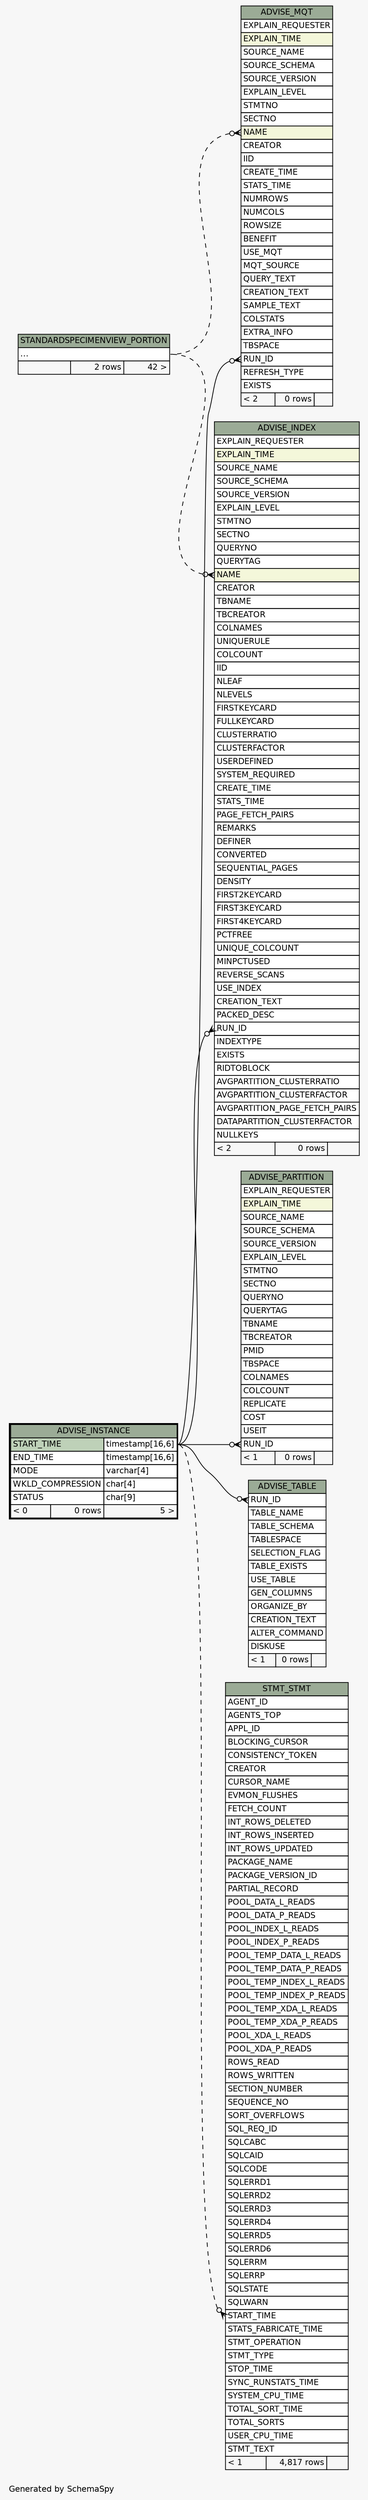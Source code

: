 // dot 2.38.0 on Windows 10 10.0
// SchemaSpy rev Unknown
digraph "impliedTwoDegreesRelationshipsDiagram" {
  graph [
    rankdir="RL"
    bgcolor="#f7f7f7"
    label="\nGenerated by SchemaSpy"
    labeljust="l"
    nodesep="0.18"
    ranksep="0.46"
    fontname="Helvetica"
    fontsize="11"
  ];
  node [
    fontname="Helvetica"
    fontsize="11"
    shape="plaintext"
  ];
  edge [
    arrowsize="0.8"
  ];
  "ADVISE_INDEX":"NAME":w -> "STANDARDSPECIMENVIEW_PORTION":"elipses":e [arrowhead=none dir=back arrowtail=crowodot style=dashed];
  "ADVISE_INDEX":"RUN_ID":w -> "ADVISE_INSTANCE":"START_TIME.type":e [arrowhead=none dir=back arrowtail=crowodot];
  "ADVISE_MQT":"NAME":w -> "STANDARDSPECIMENVIEW_PORTION":"elipses":e [arrowhead=none dir=back arrowtail=crowodot style=dashed];
  "ADVISE_MQT":"RUN_ID":w -> "ADVISE_INSTANCE":"START_TIME.type":e [arrowhead=none dir=back arrowtail=crowodot];
  "ADVISE_PARTITION":"RUN_ID":w -> "ADVISE_INSTANCE":"START_TIME.type":e [arrowhead=none dir=back arrowtail=crowodot];
  "ADVISE_TABLE":"RUN_ID":w -> "ADVISE_INSTANCE":"START_TIME.type":e [arrowhead=none dir=back arrowtail=crowodot];
  "STMT_STMT":"START_TIME":w -> "ADVISE_INSTANCE":"START_TIME.type":e [arrowhead=none dir=back arrowtail=crowodot style=dashed];
  "ADVISE_INDEX" [
    label=<
    <TABLE BORDER="0" CELLBORDER="1" CELLSPACING="0" BGCOLOR="#ffffff">
      <TR><TD COLSPAN="3" BGCOLOR="#9bab96" ALIGN="CENTER">ADVISE_INDEX</TD></TR>
      <TR><TD PORT="EXPLAIN_REQUESTER" COLSPAN="3" ALIGN="LEFT">EXPLAIN_REQUESTER</TD></TR>
      <TR><TD PORT="EXPLAIN_TIME" COLSPAN="3" BGCOLOR="#f4f7da" ALIGN="LEFT">EXPLAIN_TIME</TD></TR>
      <TR><TD PORT="SOURCE_NAME" COLSPAN="3" ALIGN="LEFT">SOURCE_NAME</TD></TR>
      <TR><TD PORT="SOURCE_SCHEMA" COLSPAN="3" ALIGN="LEFT">SOURCE_SCHEMA</TD></TR>
      <TR><TD PORT="SOURCE_VERSION" COLSPAN="3" ALIGN="LEFT">SOURCE_VERSION</TD></TR>
      <TR><TD PORT="EXPLAIN_LEVEL" COLSPAN="3" ALIGN="LEFT">EXPLAIN_LEVEL</TD></TR>
      <TR><TD PORT="STMTNO" COLSPAN="3" ALIGN="LEFT">STMTNO</TD></TR>
      <TR><TD PORT="SECTNO" COLSPAN="3" ALIGN="LEFT">SECTNO</TD></TR>
      <TR><TD PORT="QUERYNO" COLSPAN="3" ALIGN="LEFT">QUERYNO</TD></TR>
      <TR><TD PORT="QUERYTAG" COLSPAN="3" ALIGN="LEFT">QUERYTAG</TD></TR>
      <TR><TD PORT="NAME" COLSPAN="3" BGCOLOR="#f4f7da" ALIGN="LEFT">NAME</TD></TR>
      <TR><TD PORT="CREATOR" COLSPAN="3" ALIGN="LEFT">CREATOR</TD></TR>
      <TR><TD PORT="TBNAME" COLSPAN="3" ALIGN="LEFT">TBNAME</TD></TR>
      <TR><TD PORT="TBCREATOR" COLSPAN="3" ALIGN="LEFT">TBCREATOR</TD></TR>
      <TR><TD PORT="COLNAMES" COLSPAN="3" ALIGN="LEFT">COLNAMES</TD></TR>
      <TR><TD PORT="UNIQUERULE" COLSPAN="3" ALIGN="LEFT">UNIQUERULE</TD></TR>
      <TR><TD PORT="COLCOUNT" COLSPAN="3" ALIGN="LEFT">COLCOUNT</TD></TR>
      <TR><TD PORT="IID" COLSPAN="3" ALIGN="LEFT">IID</TD></TR>
      <TR><TD PORT="NLEAF" COLSPAN="3" ALIGN="LEFT">NLEAF</TD></TR>
      <TR><TD PORT="NLEVELS" COLSPAN="3" ALIGN="LEFT">NLEVELS</TD></TR>
      <TR><TD PORT="FIRSTKEYCARD" COLSPAN="3" ALIGN="LEFT">FIRSTKEYCARD</TD></TR>
      <TR><TD PORT="FULLKEYCARD" COLSPAN="3" ALIGN="LEFT">FULLKEYCARD</TD></TR>
      <TR><TD PORT="CLUSTERRATIO" COLSPAN="3" ALIGN="LEFT">CLUSTERRATIO</TD></TR>
      <TR><TD PORT="CLUSTERFACTOR" COLSPAN="3" ALIGN="LEFT">CLUSTERFACTOR</TD></TR>
      <TR><TD PORT="USERDEFINED" COLSPAN="3" ALIGN="LEFT">USERDEFINED</TD></TR>
      <TR><TD PORT="SYSTEM_REQUIRED" COLSPAN="3" ALIGN="LEFT">SYSTEM_REQUIRED</TD></TR>
      <TR><TD PORT="CREATE_TIME" COLSPAN="3" ALIGN="LEFT">CREATE_TIME</TD></TR>
      <TR><TD PORT="STATS_TIME" COLSPAN="3" ALIGN="LEFT">STATS_TIME</TD></TR>
      <TR><TD PORT="PAGE_FETCH_PAIRS" COLSPAN="3" ALIGN="LEFT">PAGE_FETCH_PAIRS</TD></TR>
      <TR><TD PORT="REMARKS" COLSPAN="3" ALIGN="LEFT">REMARKS</TD></TR>
      <TR><TD PORT="DEFINER" COLSPAN="3" ALIGN="LEFT">DEFINER</TD></TR>
      <TR><TD PORT="CONVERTED" COLSPAN="3" ALIGN="LEFT">CONVERTED</TD></TR>
      <TR><TD PORT="SEQUENTIAL_PAGES" COLSPAN="3" ALIGN="LEFT">SEQUENTIAL_PAGES</TD></TR>
      <TR><TD PORT="DENSITY" COLSPAN="3" ALIGN="LEFT">DENSITY</TD></TR>
      <TR><TD PORT="FIRST2KEYCARD" COLSPAN="3" ALIGN="LEFT">FIRST2KEYCARD</TD></TR>
      <TR><TD PORT="FIRST3KEYCARD" COLSPAN="3" ALIGN="LEFT">FIRST3KEYCARD</TD></TR>
      <TR><TD PORT="FIRST4KEYCARD" COLSPAN="3" ALIGN="LEFT">FIRST4KEYCARD</TD></TR>
      <TR><TD PORT="PCTFREE" COLSPAN="3" ALIGN="LEFT">PCTFREE</TD></TR>
      <TR><TD PORT="UNIQUE_COLCOUNT" COLSPAN="3" ALIGN="LEFT">UNIQUE_COLCOUNT</TD></TR>
      <TR><TD PORT="MINPCTUSED" COLSPAN="3" ALIGN="LEFT">MINPCTUSED</TD></TR>
      <TR><TD PORT="REVERSE_SCANS" COLSPAN="3" ALIGN="LEFT">REVERSE_SCANS</TD></TR>
      <TR><TD PORT="USE_INDEX" COLSPAN="3" ALIGN="LEFT">USE_INDEX</TD></TR>
      <TR><TD PORT="CREATION_TEXT" COLSPAN="3" ALIGN="LEFT">CREATION_TEXT</TD></TR>
      <TR><TD PORT="PACKED_DESC" COLSPAN="3" ALIGN="LEFT">PACKED_DESC</TD></TR>
      <TR><TD PORT="RUN_ID" COLSPAN="3" ALIGN="LEFT">RUN_ID</TD></TR>
      <TR><TD PORT="INDEXTYPE" COLSPAN="3" ALIGN="LEFT">INDEXTYPE</TD></TR>
      <TR><TD PORT="EXISTS" COLSPAN="3" ALIGN="LEFT">EXISTS</TD></TR>
      <TR><TD PORT="RIDTOBLOCK" COLSPAN="3" ALIGN="LEFT">RIDTOBLOCK</TD></TR>
      <TR><TD PORT="AVGPARTITION_CLUSTERRATIO" COLSPAN="3" ALIGN="LEFT">AVGPARTITION_CLUSTERRATIO</TD></TR>
      <TR><TD PORT="AVGPARTITION_CLUSTERFACTOR" COLSPAN="3" ALIGN="LEFT">AVGPARTITION_CLUSTERFACTOR</TD></TR>
      <TR><TD PORT="AVGPARTITION_PAGE_FETCH_PAIRS" COLSPAN="3" ALIGN="LEFT">AVGPARTITION_PAGE_FETCH_PAIRS</TD></TR>
      <TR><TD PORT="DATAPARTITION_CLUSTERFACTOR" COLSPAN="3" ALIGN="LEFT">DATAPARTITION_CLUSTERFACTOR</TD></TR>
      <TR><TD PORT="NULLKEYS" COLSPAN="3" ALIGN="LEFT">NULLKEYS</TD></TR>
      <TR><TD ALIGN="LEFT" BGCOLOR="#f7f7f7">&lt; 2</TD><TD ALIGN="RIGHT" BGCOLOR="#f7f7f7">0 rows</TD><TD ALIGN="RIGHT" BGCOLOR="#f7f7f7">  </TD></TR>
    </TABLE>>
    URL="ADVISE_INDEX.html"
    tooltip="ADVISE_INDEX"
  ];
  "ADVISE_INSTANCE" [
    label=<
    <TABLE BORDER="2" CELLBORDER="1" CELLSPACING="0" BGCOLOR="#ffffff">
      <TR><TD COLSPAN="3" BGCOLOR="#9bab96" ALIGN="CENTER">ADVISE_INSTANCE</TD></TR>
      <TR><TD PORT="START_TIME" COLSPAN="2" BGCOLOR="#bed1b8" ALIGN="LEFT">START_TIME</TD><TD PORT="START_TIME.type" ALIGN="LEFT">timestamp[16,6]</TD></TR>
      <TR><TD PORT="END_TIME" COLSPAN="2" ALIGN="LEFT">END_TIME</TD><TD PORT="END_TIME.type" ALIGN="LEFT">timestamp[16,6]</TD></TR>
      <TR><TD PORT="MODE" COLSPAN="2" ALIGN="LEFT">MODE</TD><TD PORT="MODE.type" ALIGN="LEFT">varchar[4]</TD></TR>
      <TR><TD PORT="WKLD_COMPRESSION" COLSPAN="2" ALIGN="LEFT">WKLD_COMPRESSION</TD><TD PORT="WKLD_COMPRESSION.type" ALIGN="LEFT">char[4]</TD></TR>
      <TR><TD PORT="STATUS" COLSPAN="2" ALIGN="LEFT">STATUS</TD><TD PORT="STATUS.type" ALIGN="LEFT">char[9]</TD></TR>
      <TR><TD ALIGN="LEFT" BGCOLOR="#f7f7f7">&lt; 0</TD><TD ALIGN="RIGHT" BGCOLOR="#f7f7f7">0 rows</TD><TD ALIGN="RIGHT" BGCOLOR="#f7f7f7">5 &gt;</TD></TR>
    </TABLE>>
    URL="ADVISE_INSTANCE.html"
    tooltip="ADVISE_INSTANCE"
  ];
  "ADVISE_MQT" [
    label=<
    <TABLE BORDER="0" CELLBORDER="1" CELLSPACING="0" BGCOLOR="#ffffff">
      <TR><TD COLSPAN="3" BGCOLOR="#9bab96" ALIGN="CENTER">ADVISE_MQT</TD></TR>
      <TR><TD PORT="EXPLAIN_REQUESTER" COLSPAN="3" ALIGN="LEFT">EXPLAIN_REQUESTER</TD></TR>
      <TR><TD PORT="EXPLAIN_TIME" COLSPAN="3" BGCOLOR="#f4f7da" ALIGN="LEFT">EXPLAIN_TIME</TD></TR>
      <TR><TD PORT="SOURCE_NAME" COLSPAN="3" ALIGN="LEFT">SOURCE_NAME</TD></TR>
      <TR><TD PORT="SOURCE_SCHEMA" COLSPAN="3" ALIGN="LEFT">SOURCE_SCHEMA</TD></TR>
      <TR><TD PORT="SOURCE_VERSION" COLSPAN="3" ALIGN="LEFT">SOURCE_VERSION</TD></TR>
      <TR><TD PORT="EXPLAIN_LEVEL" COLSPAN="3" ALIGN="LEFT">EXPLAIN_LEVEL</TD></TR>
      <TR><TD PORT="STMTNO" COLSPAN="3" ALIGN="LEFT">STMTNO</TD></TR>
      <TR><TD PORT="SECTNO" COLSPAN="3" ALIGN="LEFT">SECTNO</TD></TR>
      <TR><TD PORT="NAME" COLSPAN="3" BGCOLOR="#f4f7da" ALIGN="LEFT">NAME</TD></TR>
      <TR><TD PORT="CREATOR" COLSPAN="3" ALIGN="LEFT">CREATOR</TD></TR>
      <TR><TD PORT="IID" COLSPAN="3" ALIGN="LEFT">IID</TD></TR>
      <TR><TD PORT="CREATE_TIME" COLSPAN="3" ALIGN="LEFT">CREATE_TIME</TD></TR>
      <TR><TD PORT="STATS_TIME" COLSPAN="3" ALIGN="LEFT">STATS_TIME</TD></TR>
      <TR><TD PORT="NUMROWS" COLSPAN="3" ALIGN="LEFT">NUMROWS</TD></TR>
      <TR><TD PORT="NUMCOLS" COLSPAN="3" ALIGN="LEFT">NUMCOLS</TD></TR>
      <TR><TD PORT="ROWSIZE" COLSPAN="3" ALIGN="LEFT">ROWSIZE</TD></TR>
      <TR><TD PORT="BENEFIT" COLSPAN="3" ALIGN="LEFT">BENEFIT</TD></TR>
      <TR><TD PORT="USE_MQT" COLSPAN="3" ALIGN="LEFT">USE_MQT</TD></TR>
      <TR><TD PORT="MQT_SOURCE" COLSPAN="3" ALIGN="LEFT">MQT_SOURCE</TD></TR>
      <TR><TD PORT="QUERY_TEXT" COLSPAN="3" ALIGN="LEFT">QUERY_TEXT</TD></TR>
      <TR><TD PORT="CREATION_TEXT" COLSPAN="3" ALIGN="LEFT">CREATION_TEXT</TD></TR>
      <TR><TD PORT="SAMPLE_TEXT" COLSPAN="3" ALIGN="LEFT">SAMPLE_TEXT</TD></TR>
      <TR><TD PORT="COLSTATS" COLSPAN="3" ALIGN="LEFT">COLSTATS</TD></TR>
      <TR><TD PORT="EXTRA_INFO" COLSPAN="3" ALIGN="LEFT">EXTRA_INFO</TD></TR>
      <TR><TD PORT="TBSPACE" COLSPAN="3" ALIGN="LEFT">TBSPACE</TD></TR>
      <TR><TD PORT="RUN_ID" COLSPAN="3" ALIGN="LEFT">RUN_ID</TD></TR>
      <TR><TD PORT="REFRESH_TYPE" COLSPAN="3" ALIGN="LEFT">REFRESH_TYPE</TD></TR>
      <TR><TD PORT="EXISTS" COLSPAN="3" ALIGN="LEFT">EXISTS</TD></TR>
      <TR><TD ALIGN="LEFT" BGCOLOR="#f7f7f7">&lt; 2</TD><TD ALIGN="RIGHT" BGCOLOR="#f7f7f7">0 rows</TD><TD ALIGN="RIGHT" BGCOLOR="#f7f7f7">  </TD></TR>
    </TABLE>>
    URL="ADVISE_MQT.html"
    tooltip="ADVISE_MQT"
  ];
  "ADVISE_PARTITION" [
    label=<
    <TABLE BORDER="0" CELLBORDER="1" CELLSPACING="0" BGCOLOR="#ffffff">
      <TR><TD COLSPAN="3" BGCOLOR="#9bab96" ALIGN="CENTER">ADVISE_PARTITION</TD></TR>
      <TR><TD PORT="EXPLAIN_REQUESTER" COLSPAN="3" ALIGN="LEFT">EXPLAIN_REQUESTER</TD></TR>
      <TR><TD PORT="EXPLAIN_TIME" COLSPAN="3" BGCOLOR="#f4f7da" ALIGN="LEFT">EXPLAIN_TIME</TD></TR>
      <TR><TD PORT="SOURCE_NAME" COLSPAN="3" ALIGN="LEFT">SOURCE_NAME</TD></TR>
      <TR><TD PORT="SOURCE_SCHEMA" COLSPAN="3" ALIGN="LEFT">SOURCE_SCHEMA</TD></TR>
      <TR><TD PORT="SOURCE_VERSION" COLSPAN="3" ALIGN="LEFT">SOURCE_VERSION</TD></TR>
      <TR><TD PORT="EXPLAIN_LEVEL" COLSPAN="3" ALIGN="LEFT">EXPLAIN_LEVEL</TD></TR>
      <TR><TD PORT="STMTNO" COLSPAN="3" ALIGN="LEFT">STMTNO</TD></TR>
      <TR><TD PORT="SECTNO" COLSPAN="3" ALIGN="LEFT">SECTNO</TD></TR>
      <TR><TD PORT="QUERYNO" COLSPAN="3" ALIGN="LEFT">QUERYNO</TD></TR>
      <TR><TD PORT="QUERYTAG" COLSPAN="3" ALIGN="LEFT">QUERYTAG</TD></TR>
      <TR><TD PORT="TBNAME" COLSPAN="3" ALIGN="LEFT">TBNAME</TD></TR>
      <TR><TD PORT="TBCREATOR" COLSPAN="3" ALIGN="LEFT">TBCREATOR</TD></TR>
      <TR><TD PORT="PMID" COLSPAN="3" ALIGN="LEFT">PMID</TD></TR>
      <TR><TD PORT="TBSPACE" COLSPAN="3" ALIGN="LEFT">TBSPACE</TD></TR>
      <TR><TD PORT="COLNAMES" COLSPAN="3" ALIGN="LEFT">COLNAMES</TD></TR>
      <TR><TD PORT="COLCOUNT" COLSPAN="3" ALIGN="LEFT">COLCOUNT</TD></TR>
      <TR><TD PORT="REPLICATE" COLSPAN="3" ALIGN="LEFT">REPLICATE</TD></TR>
      <TR><TD PORT="COST" COLSPAN="3" ALIGN="LEFT">COST</TD></TR>
      <TR><TD PORT="USEIT" COLSPAN="3" ALIGN="LEFT">USEIT</TD></TR>
      <TR><TD PORT="RUN_ID" COLSPAN="3" ALIGN="LEFT">RUN_ID</TD></TR>
      <TR><TD ALIGN="LEFT" BGCOLOR="#f7f7f7">&lt; 1</TD><TD ALIGN="RIGHT" BGCOLOR="#f7f7f7">0 rows</TD><TD ALIGN="RIGHT" BGCOLOR="#f7f7f7">  </TD></TR>
    </TABLE>>
    URL="ADVISE_PARTITION.html"
    tooltip="ADVISE_PARTITION"
  ];
  "ADVISE_TABLE" [
    label=<
    <TABLE BORDER="0" CELLBORDER="1" CELLSPACING="0" BGCOLOR="#ffffff">
      <TR><TD COLSPAN="3" BGCOLOR="#9bab96" ALIGN="CENTER">ADVISE_TABLE</TD></TR>
      <TR><TD PORT="RUN_ID" COLSPAN="3" ALIGN="LEFT">RUN_ID</TD></TR>
      <TR><TD PORT="TABLE_NAME" COLSPAN="3" ALIGN="LEFT">TABLE_NAME</TD></TR>
      <TR><TD PORT="TABLE_SCHEMA" COLSPAN="3" ALIGN="LEFT">TABLE_SCHEMA</TD></TR>
      <TR><TD PORT="TABLESPACE" COLSPAN="3" ALIGN="LEFT">TABLESPACE</TD></TR>
      <TR><TD PORT="SELECTION_FLAG" COLSPAN="3" ALIGN="LEFT">SELECTION_FLAG</TD></TR>
      <TR><TD PORT="TABLE_EXISTS" COLSPAN="3" ALIGN="LEFT">TABLE_EXISTS</TD></TR>
      <TR><TD PORT="USE_TABLE" COLSPAN="3" ALIGN="LEFT">USE_TABLE</TD></TR>
      <TR><TD PORT="GEN_COLUMNS" COLSPAN="3" ALIGN="LEFT">GEN_COLUMNS</TD></TR>
      <TR><TD PORT="ORGANIZE_BY" COLSPAN="3" ALIGN="LEFT">ORGANIZE_BY</TD></TR>
      <TR><TD PORT="CREATION_TEXT" COLSPAN="3" ALIGN="LEFT">CREATION_TEXT</TD></TR>
      <TR><TD PORT="ALTER_COMMAND" COLSPAN="3" ALIGN="LEFT">ALTER_COMMAND</TD></TR>
      <TR><TD PORT="DISKUSE" COLSPAN="3" ALIGN="LEFT">DISKUSE</TD></TR>
      <TR><TD ALIGN="LEFT" BGCOLOR="#f7f7f7">&lt; 1</TD><TD ALIGN="RIGHT" BGCOLOR="#f7f7f7">0 rows</TD><TD ALIGN="RIGHT" BGCOLOR="#f7f7f7">  </TD></TR>
    </TABLE>>
    URL="ADVISE_TABLE.html"
    tooltip="ADVISE_TABLE"
  ];
  "STANDARDSPECIMENVIEW_PORTION" [
    label=<
    <TABLE BORDER="0" CELLBORDER="1" CELLSPACING="0" BGCOLOR="#ffffff">
      <TR><TD COLSPAN="3" BGCOLOR="#9bab96" ALIGN="CENTER">STANDARDSPECIMENVIEW_PORTION</TD></TR>
      <TR><TD PORT="elipses" COLSPAN="3" ALIGN="LEFT">...</TD></TR>
      <TR><TD ALIGN="LEFT" BGCOLOR="#f7f7f7">  </TD><TD ALIGN="RIGHT" BGCOLOR="#f7f7f7">2 rows</TD><TD ALIGN="RIGHT" BGCOLOR="#f7f7f7">42 &gt;</TD></TR>
    </TABLE>>
    URL="STANDARDSPECIMENVIEW_PORTION.html"
    tooltip="STANDARDSPECIMENVIEW_PORTION"
  ];
  "STMT_STMT" [
    label=<
    <TABLE BORDER="0" CELLBORDER="1" CELLSPACING="0" BGCOLOR="#ffffff">
      <TR><TD COLSPAN="3" BGCOLOR="#9bab96" ALIGN="CENTER">STMT_STMT</TD></TR>
      <TR><TD PORT="AGENT_ID" COLSPAN="3" ALIGN="LEFT">AGENT_ID</TD></TR>
      <TR><TD PORT="AGENTS_TOP" COLSPAN="3" ALIGN="LEFT">AGENTS_TOP</TD></TR>
      <TR><TD PORT="APPL_ID" COLSPAN="3" ALIGN="LEFT">APPL_ID</TD></TR>
      <TR><TD PORT="BLOCKING_CURSOR" COLSPAN="3" ALIGN="LEFT">BLOCKING_CURSOR</TD></TR>
      <TR><TD PORT="CONSISTENCY_TOKEN" COLSPAN="3" ALIGN="LEFT">CONSISTENCY_TOKEN</TD></TR>
      <TR><TD PORT="CREATOR" COLSPAN="3" ALIGN="LEFT">CREATOR</TD></TR>
      <TR><TD PORT="CURSOR_NAME" COLSPAN="3" ALIGN="LEFT">CURSOR_NAME</TD></TR>
      <TR><TD PORT="EVMON_FLUSHES" COLSPAN="3" ALIGN="LEFT">EVMON_FLUSHES</TD></TR>
      <TR><TD PORT="FETCH_COUNT" COLSPAN="3" ALIGN="LEFT">FETCH_COUNT</TD></TR>
      <TR><TD PORT="INT_ROWS_DELETED" COLSPAN="3" ALIGN="LEFT">INT_ROWS_DELETED</TD></TR>
      <TR><TD PORT="INT_ROWS_INSERTED" COLSPAN="3" ALIGN="LEFT">INT_ROWS_INSERTED</TD></TR>
      <TR><TD PORT="INT_ROWS_UPDATED" COLSPAN="3" ALIGN="LEFT">INT_ROWS_UPDATED</TD></TR>
      <TR><TD PORT="PACKAGE_NAME" COLSPAN="3" ALIGN="LEFT">PACKAGE_NAME</TD></TR>
      <TR><TD PORT="PACKAGE_VERSION_ID" COLSPAN="3" ALIGN="LEFT">PACKAGE_VERSION_ID</TD></TR>
      <TR><TD PORT="PARTIAL_RECORD" COLSPAN="3" ALIGN="LEFT">PARTIAL_RECORD</TD></TR>
      <TR><TD PORT="POOL_DATA_L_READS" COLSPAN="3" ALIGN="LEFT">POOL_DATA_L_READS</TD></TR>
      <TR><TD PORT="POOL_DATA_P_READS" COLSPAN="3" ALIGN="LEFT">POOL_DATA_P_READS</TD></TR>
      <TR><TD PORT="POOL_INDEX_L_READS" COLSPAN="3" ALIGN="LEFT">POOL_INDEX_L_READS</TD></TR>
      <TR><TD PORT="POOL_INDEX_P_READS" COLSPAN="3" ALIGN="LEFT">POOL_INDEX_P_READS</TD></TR>
      <TR><TD PORT="POOL_TEMP_DATA_L_READS" COLSPAN="3" ALIGN="LEFT">POOL_TEMP_DATA_L_READS</TD></TR>
      <TR><TD PORT="POOL_TEMP_DATA_P_READS" COLSPAN="3" ALIGN="LEFT">POOL_TEMP_DATA_P_READS</TD></TR>
      <TR><TD PORT="POOL_TEMP_INDEX_L_READS" COLSPAN="3" ALIGN="LEFT">POOL_TEMP_INDEX_L_READS</TD></TR>
      <TR><TD PORT="POOL_TEMP_INDEX_P_READS" COLSPAN="3" ALIGN="LEFT">POOL_TEMP_INDEX_P_READS</TD></TR>
      <TR><TD PORT="POOL_TEMP_XDA_L_READS" COLSPAN="3" ALIGN="LEFT">POOL_TEMP_XDA_L_READS</TD></TR>
      <TR><TD PORT="POOL_TEMP_XDA_P_READS" COLSPAN="3" ALIGN="LEFT">POOL_TEMP_XDA_P_READS</TD></TR>
      <TR><TD PORT="POOL_XDA_L_READS" COLSPAN="3" ALIGN="LEFT">POOL_XDA_L_READS</TD></TR>
      <TR><TD PORT="POOL_XDA_P_READS" COLSPAN="3" ALIGN="LEFT">POOL_XDA_P_READS</TD></TR>
      <TR><TD PORT="ROWS_READ" COLSPAN="3" ALIGN="LEFT">ROWS_READ</TD></TR>
      <TR><TD PORT="ROWS_WRITTEN" COLSPAN="3" ALIGN="LEFT">ROWS_WRITTEN</TD></TR>
      <TR><TD PORT="SECTION_NUMBER" COLSPAN="3" ALIGN="LEFT">SECTION_NUMBER</TD></TR>
      <TR><TD PORT="SEQUENCE_NO" COLSPAN="3" ALIGN="LEFT">SEQUENCE_NO</TD></TR>
      <TR><TD PORT="SORT_OVERFLOWS" COLSPAN="3" ALIGN="LEFT">SORT_OVERFLOWS</TD></TR>
      <TR><TD PORT="SQL_REQ_ID" COLSPAN="3" ALIGN="LEFT">SQL_REQ_ID</TD></TR>
      <TR><TD PORT="SQLCABC" COLSPAN="3" ALIGN="LEFT">SQLCABC</TD></TR>
      <TR><TD PORT="SQLCAID" COLSPAN="3" ALIGN="LEFT">SQLCAID</TD></TR>
      <TR><TD PORT="SQLCODE" COLSPAN="3" ALIGN="LEFT">SQLCODE</TD></TR>
      <TR><TD PORT="SQLERRD1" COLSPAN="3" ALIGN="LEFT">SQLERRD1</TD></TR>
      <TR><TD PORT="SQLERRD2" COLSPAN="3" ALIGN="LEFT">SQLERRD2</TD></TR>
      <TR><TD PORT="SQLERRD3" COLSPAN="3" ALIGN="LEFT">SQLERRD3</TD></TR>
      <TR><TD PORT="SQLERRD4" COLSPAN="3" ALIGN="LEFT">SQLERRD4</TD></TR>
      <TR><TD PORT="SQLERRD5" COLSPAN="3" ALIGN="LEFT">SQLERRD5</TD></TR>
      <TR><TD PORT="SQLERRD6" COLSPAN="3" ALIGN="LEFT">SQLERRD6</TD></TR>
      <TR><TD PORT="SQLERRM" COLSPAN="3" ALIGN="LEFT">SQLERRM</TD></TR>
      <TR><TD PORT="SQLERRP" COLSPAN="3" ALIGN="LEFT">SQLERRP</TD></TR>
      <TR><TD PORT="SQLSTATE" COLSPAN="3" ALIGN="LEFT">SQLSTATE</TD></TR>
      <TR><TD PORT="SQLWARN" COLSPAN="3" ALIGN="LEFT">SQLWARN</TD></TR>
      <TR><TD PORT="START_TIME" COLSPAN="3" ALIGN="LEFT">START_TIME</TD></TR>
      <TR><TD PORT="STATS_FABRICATE_TIME" COLSPAN="3" ALIGN="LEFT">STATS_FABRICATE_TIME</TD></TR>
      <TR><TD PORT="STMT_OPERATION" COLSPAN="3" ALIGN="LEFT">STMT_OPERATION</TD></TR>
      <TR><TD PORT="STMT_TYPE" COLSPAN="3" ALIGN="LEFT">STMT_TYPE</TD></TR>
      <TR><TD PORT="STOP_TIME" COLSPAN="3" ALIGN="LEFT">STOP_TIME</TD></TR>
      <TR><TD PORT="SYNC_RUNSTATS_TIME" COLSPAN="3" ALIGN="LEFT">SYNC_RUNSTATS_TIME</TD></TR>
      <TR><TD PORT="SYSTEM_CPU_TIME" COLSPAN="3" ALIGN="LEFT">SYSTEM_CPU_TIME</TD></TR>
      <TR><TD PORT="TOTAL_SORT_TIME" COLSPAN="3" ALIGN="LEFT">TOTAL_SORT_TIME</TD></TR>
      <TR><TD PORT="TOTAL_SORTS" COLSPAN="3" ALIGN="LEFT">TOTAL_SORTS</TD></TR>
      <TR><TD PORT="USER_CPU_TIME" COLSPAN="3" ALIGN="LEFT">USER_CPU_TIME</TD></TR>
      <TR><TD PORT="STMT_TEXT" COLSPAN="3" ALIGN="LEFT">STMT_TEXT</TD></TR>
      <TR><TD ALIGN="LEFT" BGCOLOR="#f7f7f7">&lt; 1</TD><TD ALIGN="RIGHT" BGCOLOR="#f7f7f7">4,817 rows</TD><TD ALIGN="RIGHT" BGCOLOR="#f7f7f7">  </TD></TR>
    </TABLE>>
    URL="STMT_STMT.html"
    tooltip="STMT_STMT"
  ];
}
